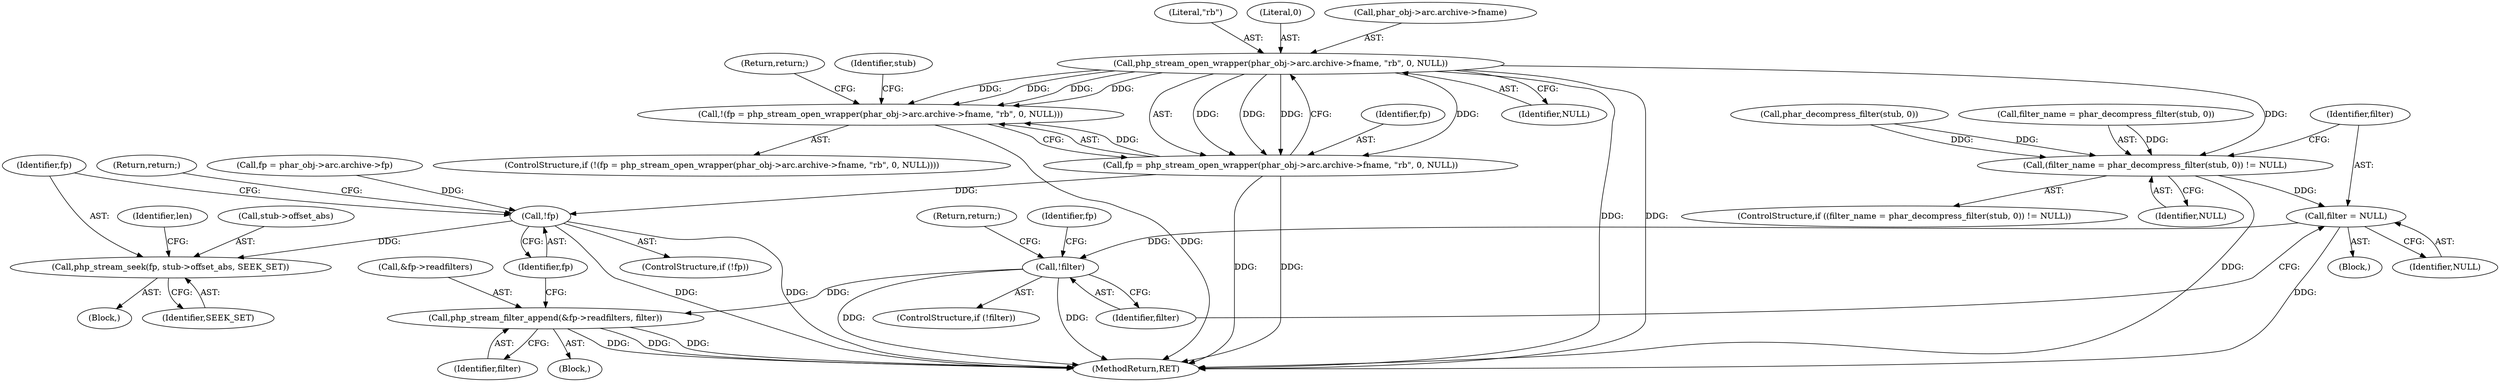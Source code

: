 digraph "0_php_bf58162ddf970f63502837f366930e44d6a992cf_5@API" {
"1000182" [label="(Call,php_stream_open_wrapper(phar_obj->arc.archive->fname, \"rb\", 0, NULL))"];
"1000179" [label="(Call,!(fp = php_stream_open_wrapper(phar_obj->arc.archive->fname, \"rb\", 0, NULL)))"];
"1000180" [label="(Call,fp = php_stream_open_wrapper(phar_obj->arc.archive->fname, \"rb\", 0, NULL))"];
"1000229" [label="(Call,!fp)"];
"1000233" [label="(Call,php_stream_seek(fp, stub->offset_abs, SEEK_SET))"];
"1000204" [label="(Call,(filter_name = phar_decompress_filter(stub, 0)) != NULL)"];
"1000214" [label="(Call,filter = NULL)"];
"1000218" [label="(Call,!filter)"];
"1000222" [label="(Call,php_stream_filter_append(&fp->readfilters, filter))"];
"1000227" [label="(Identifier,filter)"];
"1000204" [label="(Call,(filter_name = phar_decompress_filter(stub, 0)) != NULL)"];
"1000190" [label="(Literal,\"rb\")"];
"1000194" [label="(Return,return;)"];
"1000192" [label="(Identifier,NULL)"];
"1000141" [label="(Block,)"];
"1000218" [label="(Call,!filter)"];
"1000210" [label="(Identifier,NULL)"];
"1000203" [label="(ControlStructure,if ((filter_name = phar_decompress_filter(stub, 0)) != NULL))"];
"1000182" [label="(Call,php_stream_open_wrapper(phar_obj->arc.archive->fname, \"rb\", 0, NULL))"];
"1000230" [label="(Identifier,fp)"];
"1000191" [label="(Literal,0)"];
"1000198" [label="(Identifier,stub)"];
"1000251" [label="(MethodReturn,RET)"];
"1000219" [label="(Identifier,filter)"];
"1000240" [label="(Identifier,len)"];
"1000217" [label="(ControlStructure,if (!filter))"];
"1000234" [label="(Identifier,fp)"];
"1000214" [label="(Call,filter = NULL)"];
"1000183" [label="(Call,phar_obj->arc.archive->fname)"];
"1000178" [label="(ControlStructure,if (!(fp = php_stream_open_wrapper(phar_obj->arc.archive->fname, \"rb\", 0, NULL))))"];
"1000229" [label="(Call,!fp)"];
"1000205" [label="(Call,filter_name = phar_decompress_filter(stub, 0))"];
"1000201" [label="(Block,)"];
"1000213" [label="(Block,)"];
"1000233" [label="(Call,php_stream_seek(fp, stub->offset_abs, SEEK_SET))"];
"1000235" [label="(Call,stub->offset_abs)"];
"1000221" [label="(Return,return;)"];
"1000215" [label="(Identifier,filter)"];
"1000228" [label="(ControlStructure,if (!fp))"];
"1000180" [label="(Call,fp = php_stream_open_wrapper(phar_obj->arc.archive->fname, \"rb\", 0, NULL))"];
"1000238" [label="(Identifier,SEEK_SET)"];
"1000223" [label="(Call,&fp->readfilters)"];
"1000232" [label="(Return,return;)"];
"1000225" [label="(Identifier,fp)"];
"1000216" [label="(Identifier,NULL)"];
"1000179" [label="(Call,!(fp = php_stream_open_wrapper(phar_obj->arc.archive->fname, \"rb\", 0, NULL)))"];
"1000181" [label="(Identifier,fp)"];
"1000222" [label="(Call,php_stream_filter_append(&fp->readfilters, filter))"];
"1000167" [label="(Call,fp = phar_obj->arc.archive->fp)"];
"1000207" [label="(Call,phar_decompress_filter(stub, 0))"];
"1000182" -> "1000180"  [label="AST: "];
"1000182" -> "1000192"  [label="CFG: "];
"1000183" -> "1000182"  [label="AST: "];
"1000190" -> "1000182"  [label="AST: "];
"1000191" -> "1000182"  [label="AST: "];
"1000192" -> "1000182"  [label="AST: "];
"1000180" -> "1000182"  [label="CFG: "];
"1000182" -> "1000251"  [label="DDG: "];
"1000182" -> "1000251"  [label="DDG: "];
"1000182" -> "1000179"  [label="DDG: "];
"1000182" -> "1000179"  [label="DDG: "];
"1000182" -> "1000179"  [label="DDG: "];
"1000182" -> "1000179"  [label="DDG: "];
"1000182" -> "1000180"  [label="DDG: "];
"1000182" -> "1000180"  [label="DDG: "];
"1000182" -> "1000180"  [label="DDG: "];
"1000182" -> "1000180"  [label="DDG: "];
"1000182" -> "1000204"  [label="DDG: "];
"1000179" -> "1000178"  [label="AST: "];
"1000179" -> "1000180"  [label="CFG: "];
"1000180" -> "1000179"  [label="AST: "];
"1000194" -> "1000179"  [label="CFG: "];
"1000198" -> "1000179"  [label="CFG: "];
"1000179" -> "1000251"  [label="DDG: "];
"1000180" -> "1000179"  [label="DDG: "];
"1000181" -> "1000180"  [label="AST: "];
"1000180" -> "1000251"  [label="DDG: "];
"1000180" -> "1000251"  [label="DDG: "];
"1000180" -> "1000229"  [label="DDG: "];
"1000229" -> "1000228"  [label="AST: "];
"1000229" -> "1000230"  [label="CFG: "];
"1000230" -> "1000229"  [label="AST: "];
"1000232" -> "1000229"  [label="CFG: "];
"1000234" -> "1000229"  [label="CFG: "];
"1000229" -> "1000251"  [label="DDG: "];
"1000229" -> "1000251"  [label="DDG: "];
"1000167" -> "1000229"  [label="DDG: "];
"1000229" -> "1000233"  [label="DDG: "];
"1000233" -> "1000141"  [label="AST: "];
"1000233" -> "1000238"  [label="CFG: "];
"1000234" -> "1000233"  [label="AST: "];
"1000235" -> "1000233"  [label="AST: "];
"1000238" -> "1000233"  [label="AST: "];
"1000240" -> "1000233"  [label="CFG: "];
"1000204" -> "1000203"  [label="AST: "];
"1000204" -> "1000210"  [label="CFG: "];
"1000205" -> "1000204"  [label="AST: "];
"1000210" -> "1000204"  [label="AST: "];
"1000215" -> "1000204"  [label="CFG: "];
"1000204" -> "1000251"  [label="DDG: "];
"1000205" -> "1000204"  [label="DDG: "];
"1000207" -> "1000204"  [label="DDG: "];
"1000207" -> "1000204"  [label="DDG: "];
"1000204" -> "1000214"  [label="DDG: "];
"1000214" -> "1000213"  [label="AST: "];
"1000214" -> "1000216"  [label="CFG: "];
"1000215" -> "1000214"  [label="AST: "];
"1000216" -> "1000214"  [label="AST: "];
"1000219" -> "1000214"  [label="CFG: "];
"1000214" -> "1000251"  [label="DDG: "];
"1000214" -> "1000218"  [label="DDG: "];
"1000218" -> "1000217"  [label="AST: "];
"1000218" -> "1000219"  [label="CFG: "];
"1000219" -> "1000218"  [label="AST: "];
"1000221" -> "1000218"  [label="CFG: "];
"1000225" -> "1000218"  [label="CFG: "];
"1000218" -> "1000251"  [label="DDG: "];
"1000218" -> "1000251"  [label="DDG: "];
"1000218" -> "1000222"  [label="DDG: "];
"1000222" -> "1000201"  [label="AST: "];
"1000222" -> "1000227"  [label="CFG: "];
"1000223" -> "1000222"  [label="AST: "];
"1000227" -> "1000222"  [label="AST: "];
"1000230" -> "1000222"  [label="CFG: "];
"1000222" -> "1000251"  [label="DDG: "];
"1000222" -> "1000251"  [label="DDG: "];
"1000222" -> "1000251"  [label="DDG: "];
}
